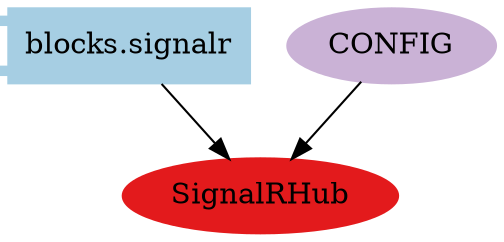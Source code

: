 digraph dependencies {
  node[shape="component",style="filled",colorscheme=paired12]


    node[shape="component"]
    "blocks.signalr"[label="blocks.signalr", color=1]

    


    node[shape="ellipse"]
    


    

    

    
      "SignalRHub"[label="SignalRHub", color=6]
      "blocks.signalr" -> "SignalRHub"
    

    node[shape="cds"]
    

    









    node[shape="ellipse",style="filled", color=9]
    

    


    

    

    
      
        "CONFIG"[label="CONFIG"]
        "CONFIG" -> "SignalRHub"
      
    

    


}
